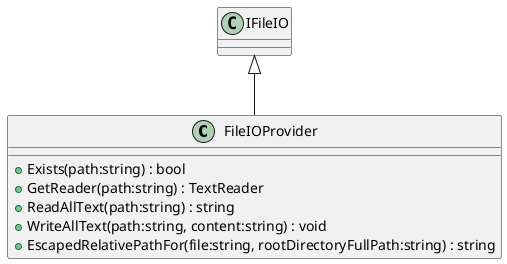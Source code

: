@startuml
class FileIOProvider {
    + Exists(path:string) : bool
    + GetReader(path:string) : TextReader
    + ReadAllText(path:string) : string
    + WriteAllText(path:string, content:string) : void
    + EscapedRelativePathFor(file:string, rootDirectoryFullPath:string) : string
}
IFileIO <|-- FileIOProvider
@enduml

